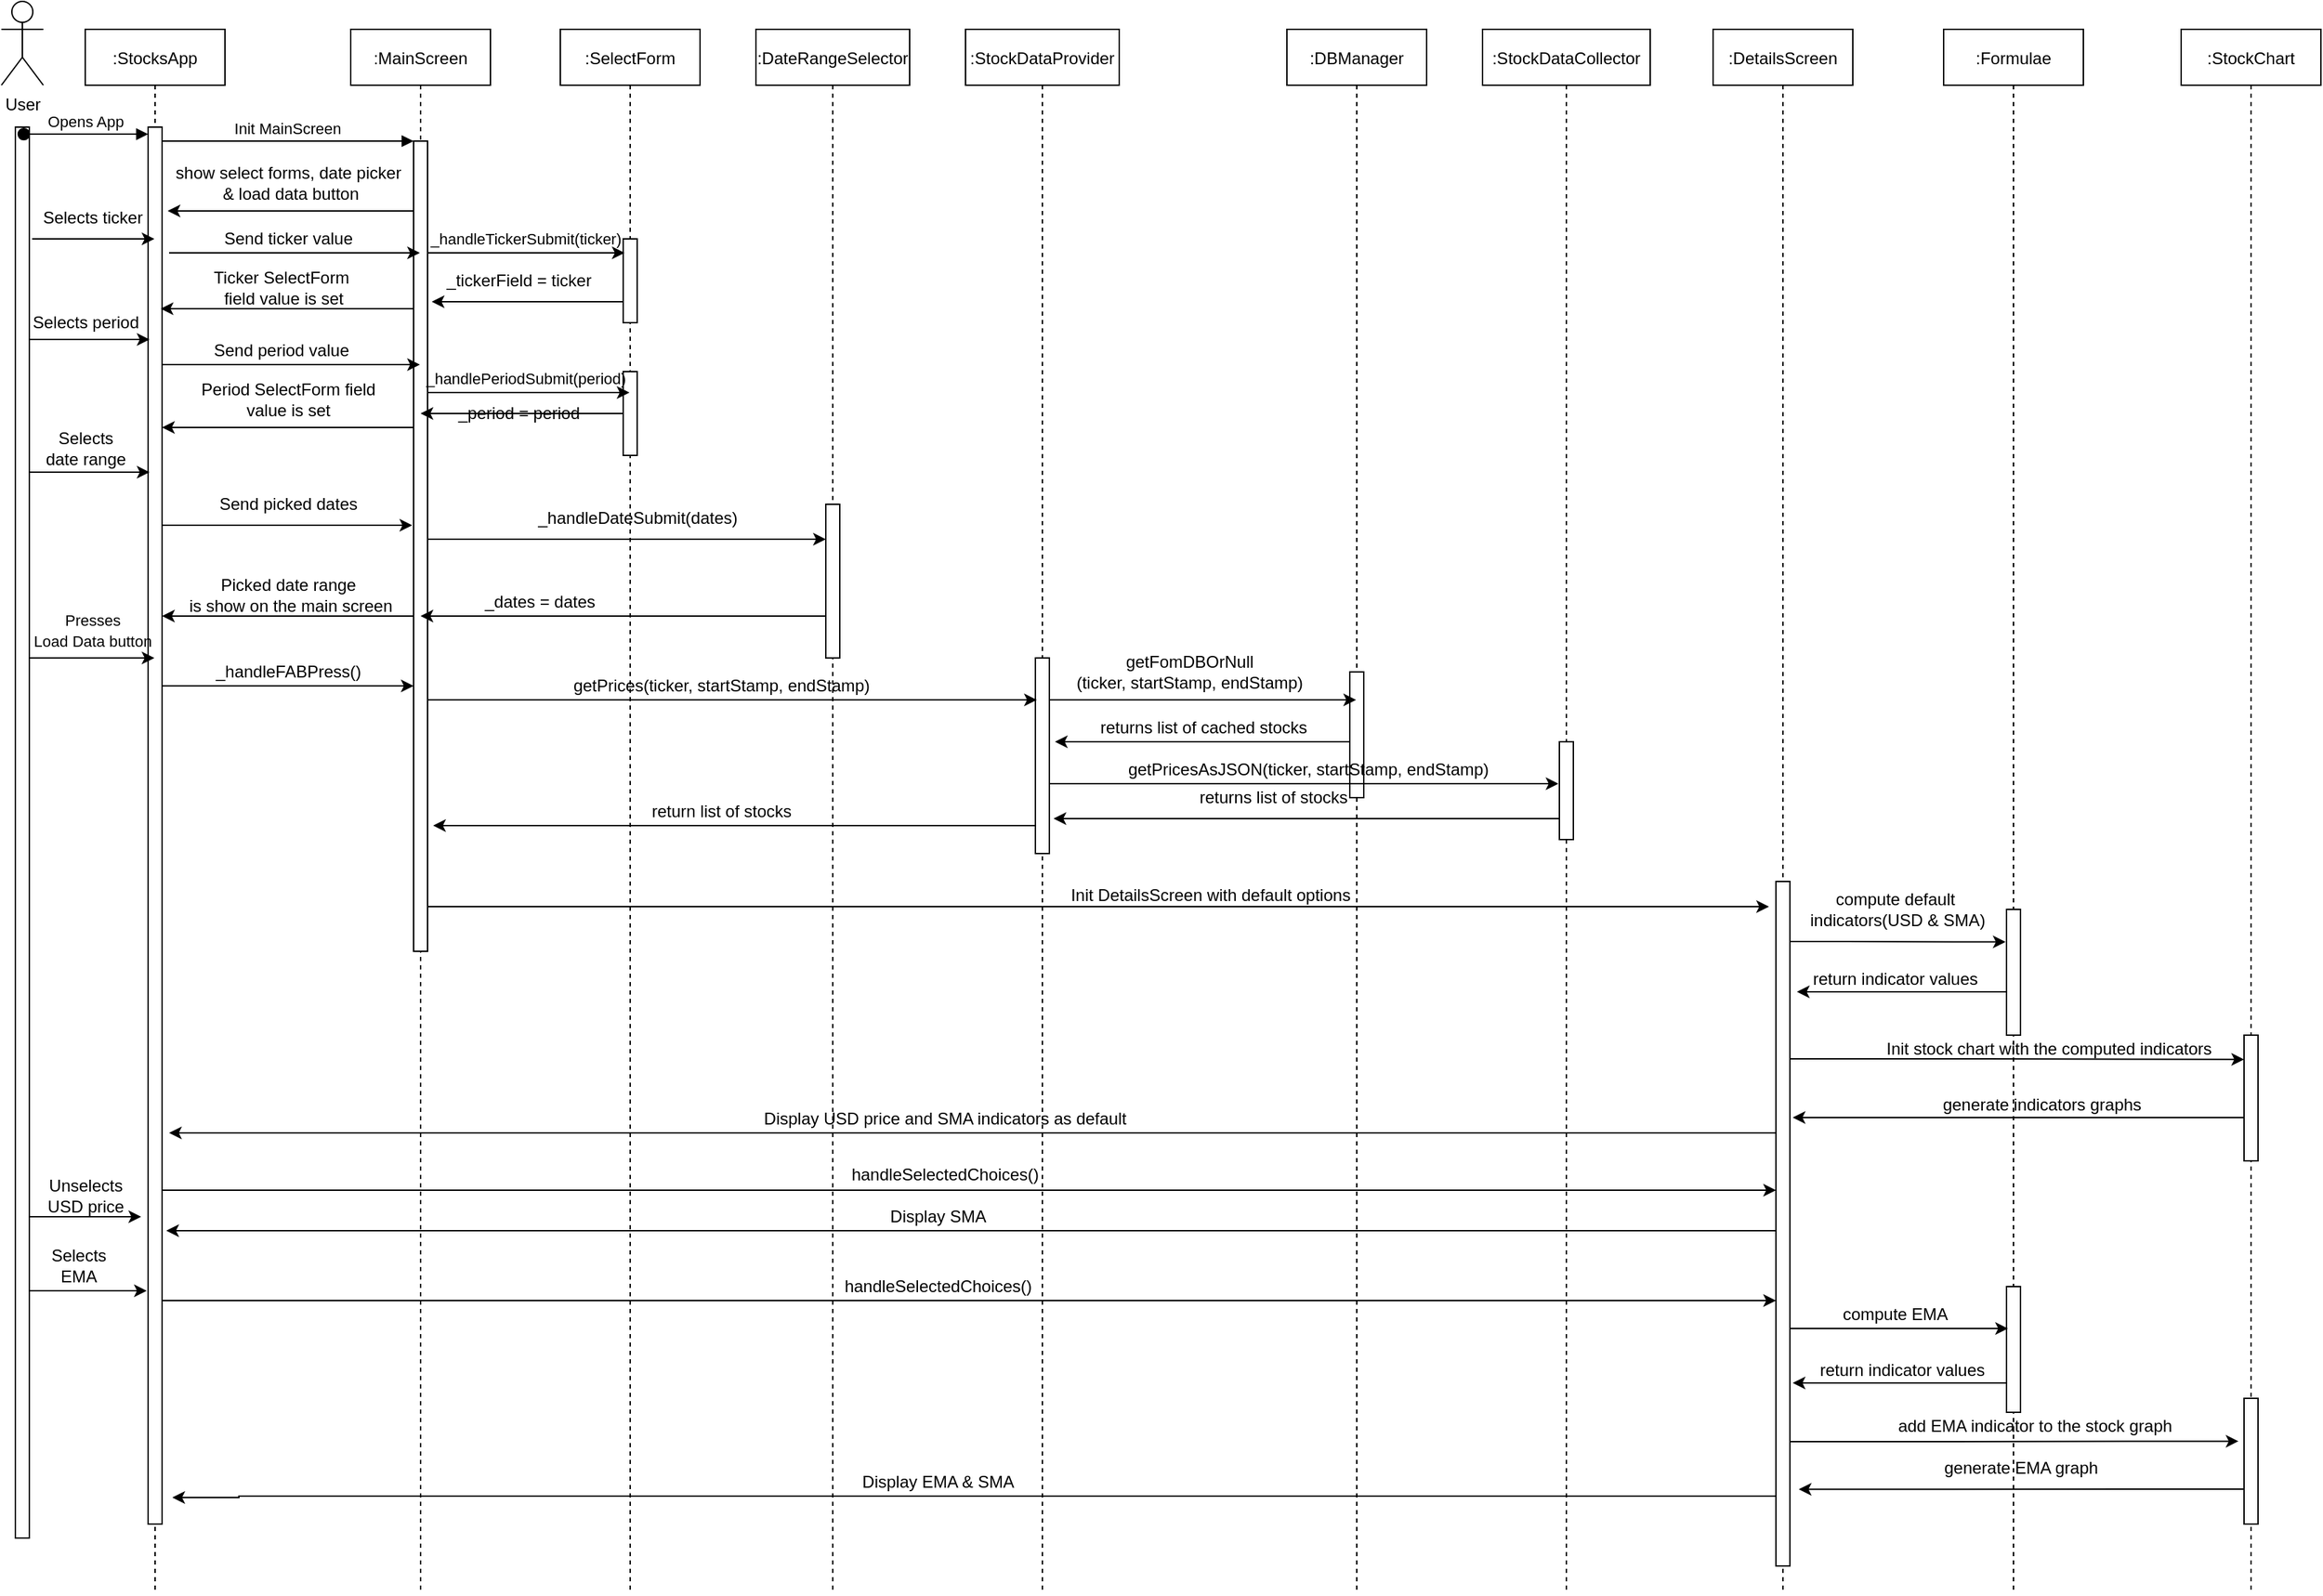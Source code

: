 <mxfile version="14.4.9" type="github">
  <diagram id="kgpKYQtTHZ0yAKxKKP6v" name="Page-1">
    <mxGraphModel dx="1581" dy="1060" grid="1" gridSize="10" guides="1" tooltips="1" connect="1" arrows="1" fold="1" page="1" pageScale="1" pageWidth="850" pageHeight="1100" math="0" shadow="0">
      <root>
        <mxCell id="0" />
        <mxCell id="1" parent="0" />
        <mxCell id="3nuBFxr9cyL0pnOWT2aG-1" value=":StocksApp" style="shape=umlLifeline;perimeter=lifelinePerimeter;container=1;collapsible=0;recursiveResize=0;rounded=0;shadow=0;strokeWidth=1;" parent="1" vertex="1">
          <mxGeometry x="110" y="80" width="100" height="1120" as="geometry" />
        </mxCell>
        <mxCell id="3nuBFxr9cyL0pnOWT2aG-2" value="" style="points=[];perimeter=orthogonalPerimeter;rounded=0;shadow=0;strokeWidth=1;" parent="3nuBFxr9cyL0pnOWT2aG-1" vertex="1">
          <mxGeometry x="45" y="70" width="10" height="1000" as="geometry" />
        </mxCell>
        <mxCell id="3nuBFxr9cyL0pnOWT2aG-5" value=":MainScreen" style="shape=umlLifeline;perimeter=lifelinePerimeter;container=1;collapsible=0;recursiveResize=0;rounded=0;shadow=0;strokeWidth=1;" parent="1" vertex="1">
          <mxGeometry x="300" y="80" width="100" height="1120" as="geometry" />
        </mxCell>
        <mxCell id="3nuBFxr9cyL0pnOWT2aG-6" value="" style="points=[];perimeter=orthogonalPerimeter;rounded=0;shadow=0;strokeWidth=1;" parent="3nuBFxr9cyL0pnOWT2aG-5" vertex="1">
          <mxGeometry x="45" y="80" width="10" height="580" as="geometry" />
        </mxCell>
        <mxCell id="3nuBFxr9cyL0pnOWT2aG-8" value="Init MainScreen" style="verticalAlign=bottom;endArrow=block;entryX=0;entryY=0;shadow=0;strokeWidth=1;" parent="1" source="3nuBFxr9cyL0pnOWT2aG-2" target="3nuBFxr9cyL0pnOWT2aG-6" edge="1">
          <mxGeometry relative="1" as="geometry">
            <mxPoint x="275" y="160" as="sourcePoint" />
          </mxGeometry>
        </mxCell>
        <mxCell id="zRIpVrKAjMLuEBCQQrDN-12" style="edgeStyle=orthogonalEdgeStyle;rounded=0;orthogonalLoop=1;jettySize=auto;html=1;" parent="1" target="3nuBFxr9cyL0pnOWT2aG-1" edge="1">
          <mxGeometry relative="1" as="geometry">
            <mxPoint x="72" y="230" as="sourcePoint" />
            <Array as="points">
              <mxPoint x="130" y="230" />
              <mxPoint x="130" y="230" />
            </Array>
          </mxGeometry>
        </mxCell>
        <mxCell id="zRIpVrKAjMLuEBCQQrDN-9" value="User" style="shape=umlActor;html=1;verticalLabelPosition=bottom;verticalAlign=top;align=center;" parent="1" vertex="1">
          <mxGeometry x="50" y="60" width="30" height="60" as="geometry" />
        </mxCell>
        <mxCell id="zRIpVrKAjMLuEBCQQrDN-13" style="edgeStyle=orthogonalEdgeStyle;rounded=0;orthogonalLoop=1;jettySize=auto;html=1;" parent="1" target="3nuBFxr9cyL0pnOWT2aG-5" edge="1">
          <mxGeometry relative="1" as="geometry">
            <mxPoint x="170" y="240" as="sourcePoint" />
            <Array as="points">
              <mxPoint x="290" y="240" />
              <mxPoint x="290" y="240" />
            </Array>
          </mxGeometry>
        </mxCell>
        <mxCell id="zRIpVrKAjMLuEBCQQrDN-14" value="Selects ticker" style="text;html=1;align=center;verticalAlign=middle;resizable=0;points=[];autosize=1;" parent="1" vertex="1">
          <mxGeometry x="70" y="205" width="90" height="20" as="geometry" />
        </mxCell>
        <mxCell id="zRIpVrKAjMLuEBCQQrDN-15" value="Send ticker value" style="text;html=1;align=center;verticalAlign=middle;resizable=0;points=[];autosize=1;" parent="1" vertex="1">
          <mxGeometry x="200" y="220" width="110" height="20" as="geometry" />
        </mxCell>
        <mxCell id="zRIpVrKAjMLuEBCQQrDN-16" style="edgeStyle=orthogonalEdgeStyle;rounded=0;orthogonalLoop=1;jettySize=auto;html=1;" parent="1" source="3nuBFxr9cyL0pnOWT2aG-6" edge="1">
          <mxGeometry relative="1" as="geometry">
            <mxPoint x="164" y="280" as="targetPoint" />
            <Array as="points">
              <mxPoint x="164" y="280" />
            </Array>
          </mxGeometry>
        </mxCell>
        <mxCell id="zRIpVrKAjMLuEBCQQrDN-19" value=":SelectForm" style="shape=umlLifeline;perimeter=lifelinePerimeter;container=1;collapsible=0;recursiveResize=0;rounded=0;shadow=0;strokeWidth=1;" parent="1" vertex="1">
          <mxGeometry x="450" y="80" width="100" height="1120" as="geometry" />
        </mxCell>
        <mxCell id="zRIpVrKAjMLuEBCQQrDN-20" value="" style="points=[];perimeter=orthogonalPerimeter;rounded=0;shadow=0;strokeWidth=1;" parent="zRIpVrKAjMLuEBCQQrDN-19" vertex="1">
          <mxGeometry x="45" y="150" width="10" height="60" as="geometry" />
        </mxCell>
        <mxCell id="zRIpVrKAjMLuEBCQQrDN-53" value="" style="points=[];perimeter=orthogonalPerimeter;rounded=0;shadow=0;strokeWidth=1;" parent="zRIpVrKAjMLuEBCQQrDN-19" vertex="1">
          <mxGeometry x="45" y="245" width="10" height="60" as="geometry" />
        </mxCell>
        <mxCell id="zRIpVrKAjMLuEBCQQrDN-21" style="edgeStyle=orthogonalEdgeStyle;rounded=0;orthogonalLoop=1;jettySize=auto;html=1;" parent="1" source="3nuBFxr9cyL0pnOWT2aG-6" edge="1">
          <mxGeometry relative="1" as="geometry">
            <mxPoint x="496" y="240" as="targetPoint" />
            <Array as="points">
              <mxPoint x="496" y="240" />
            </Array>
          </mxGeometry>
        </mxCell>
        <mxCell id="zRIpVrKAjMLuEBCQQrDN-22" value="&lt;font style=&quot;font-size: 11px&quot;&gt;_handleTickerSubmit(ticker)&lt;/font&gt;" style="text;html=1;align=center;verticalAlign=middle;resizable=0;points=[];autosize=1;" parent="1" vertex="1">
          <mxGeometry x="350" y="220" width="150" height="20" as="geometry" />
        </mxCell>
        <mxCell id="zRIpVrKAjMLuEBCQQrDN-27" value="_tickerField = ticker" style="text;html=1;align=center;verticalAlign=middle;resizable=0;points=[];autosize=1;" parent="1" vertex="1">
          <mxGeometry x="360" y="250" width="120" height="20" as="geometry" />
        </mxCell>
        <mxCell id="zRIpVrKAjMLuEBCQQrDN-28" style="edgeStyle=orthogonalEdgeStyle;rounded=0;orthogonalLoop=1;jettySize=auto;html=1;" parent="1" source="zRIpVrKAjMLuEBCQQrDN-20" edge="1">
          <mxGeometry relative="1" as="geometry">
            <mxPoint x="358" y="275" as="targetPoint" />
            <Array as="points">
              <mxPoint x="358" y="275" />
            </Array>
          </mxGeometry>
        </mxCell>
        <mxCell id="zRIpVrKAjMLuEBCQQrDN-29" value="Ticker SelectForm&lt;br&gt;&amp;nbsp;field value is set" style="text;html=1;align=center;verticalAlign=middle;resizable=0;points=[];autosize=1;" parent="1" vertex="1">
          <mxGeometry x="195" y="250" width="110" height="30" as="geometry" />
        </mxCell>
        <mxCell id="zRIpVrKAjMLuEBCQQrDN-32" style="edgeStyle=orthogonalEdgeStyle;rounded=0;orthogonalLoop=1;jettySize=auto;html=1;" parent="1" source="zRIpVrKAjMLuEBCQQrDN-30" edge="1">
          <mxGeometry relative="1" as="geometry">
            <mxPoint x="156" y="302" as="targetPoint" />
            <Array as="points">
              <mxPoint x="90" y="302" />
              <mxPoint x="90" y="302" />
            </Array>
          </mxGeometry>
        </mxCell>
        <mxCell id="zRIpVrKAjMLuEBCQQrDN-44" style="edgeStyle=orthogonalEdgeStyle;rounded=0;orthogonalLoop=1;jettySize=auto;html=1;" parent="1" source="zRIpVrKAjMLuEBCQQrDN-30" edge="1">
          <mxGeometry relative="1" as="geometry">
            <mxPoint x="156" y="397" as="targetPoint" />
            <Array as="points">
              <mxPoint x="90" y="397" />
              <mxPoint x="90" y="397" />
            </Array>
          </mxGeometry>
        </mxCell>
        <mxCell id="zRIpVrKAjMLuEBCQQrDN-61" style="edgeStyle=orthogonalEdgeStyle;rounded=0;orthogonalLoop=1;jettySize=auto;html=1;" parent="1" source="zRIpVrKAjMLuEBCQQrDN-30" target="3nuBFxr9cyL0pnOWT2aG-1" edge="1">
          <mxGeometry relative="1" as="geometry">
            <Array as="points">
              <mxPoint x="90" y="530" />
              <mxPoint x="90" y="530" />
            </Array>
          </mxGeometry>
        </mxCell>
        <mxCell id="zRIpVrKAjMLuEBCQQrDN-73" style="edgeStyle=orthogonalEdgeStyle;rounded=0;orthogonalLoop=1;jettySize=auto;html=1;" parent="1" source="zRIpVrKAjMLuEBCQQrDN-30" edge="1">
          <mxGeometry relative="1" as="geometry">
            <mxPoint x="150" y="930" as="targetPoint" />
            <Array as="points">
              <mxPoint x="150" y="930" />
            </Array>
          </mxGeometry>
        </mxCell>
        <mxCell id="zRIpVrKAjMLuEBCQQrDN-133" style="edgeStyle=orthogonalEdgeStyle;rounded=0;orthogonalLoop=1;jettySize=auto;html=1;" parent="1" source="zRIpVrKAjMLuEBCQQrDN-30" edge="1">
          <mxGeometry relative="1" as="geometry">
            <mxPoint x="154" y="983" as="targetPoint" />
            <Array as="points">
              <mxPoint x="112" y="983" />
              <mxPoint x="112" y="983" />
            </Array>
          </mxGeometry>
        </mxCell>
        <mxCell id="zRIpVrKAjMLuEBCQQrDN-30" value="" style="points=[];perimeter=orthogonalPerimeter;rounded=0;shadow=0;strokeWidth=1;" parent="1" vertex="1">
          <mxGeometry x="60" y="150" width="10" height="1010" as="geometry" />
        </mxCell>
        <mxCell id="3nuBFxr9cyL0pnOWT2aG-3" value="Opens App" style="verticalAlign=bottom;startArrow=oval;endArrow=block;startSize=8;shadow=0;strokeWidth=1;exitX=0.6;exitY=0.005;exitDx=0;exitDy=0;exitPerimeter=0;" parent="1" source="zRIpVrKAjMLuEBCQQrDN-30" target="3nuBFxr9cyL0pnOWT2aG-2" edge="1">
          <mxGeometry relative="1" as="geometry">
            <mxPoint x="70" y="152" as="sourcePoint" />
          </mxGeometry>
        </mxCell>
        <mxCell id="zRIpVrKAjMLuEBCQQrDN-33" value="Selects period" style="text;html=1;align=center;verticalAlign=middle;resizable=0;points=[];autosize=1;" parent="1" vertex="1">
          <mxGeometry x="65" y="280" width="90" height="20" as="geometry" />
        </mxCell>
        <mxCell id="zRIpVrKAjMLuEBCQQrDN-34" style="edgeStyle=orthogonalEdgeStyle;rounded=0;orthogonalLoop=1;jettySize=auto;html=1;" parent="1" source="3nuBFxr9cyL0pnOWT2aG-2" target="3nuBFxr9cyL0pnOWT2aG-5" edge="1">
          <mxGeometry relative="1" as="geometry">
            <Array as="points">
              <mxPoint x="290" y="320" />
              <mxPoint x="290" y="320" />
            </Array>
          </mxGeometry>
        </mxCell>
        <mxCell id="zRIpVrKAjMLuEBCQQrDN-35" value="Send period value" style="text;html=1;align=center;verticalAlign=middle;resizable=0;points=[];autosize=1;" parent="1" vertex="1">
          <mxGeometry x="195" y="300" width="110" height="20" as="geometry" />
        </mxCell>
        <mxCell id="zRIpVrKAjMLuEBCQQrDN-36" style="edgeStyle=orthogonalEdgeStyle;rounded=0;orthogonalLoop=1;jettySize=auto;html=1;" parent="1" source="3nuBFxr9cyL0pnOWT2aG-6" target="zRIpVrKAjMLuEBCQQrDN-19" edge="1">
          <mxGeometry relative="1" as="geometry">
            <Array as="points">
              <mxPoint x="380" y="340" />
              <mxPoint x="380" y="340" />
            </Array>
          </mxGeometry>
        </mxCell>
        <mxCell id="zRIpVrKAjMLuEBCQQrDN-37" value="&lt;font style=&quot;font-size: 11px&quot;&gt;_handlePeriodSubmit(period)&lt;/font&gt;" style="text;html=1;align=center;verticalAlign=middle;resizable=0;points=[];autosize=1;" parent="1" vertex="1">
          <mxGeometry x="345" y="320" width="160" height="20" as="geometry" />
        </mxCell>
        <mxCell id="zRIpVrKAjMLuEBCQQrDN-39" value="_period = period" style="text;html=1;align=center;verticalAlign=middle;resizable=0;points=[];autosize=1;" parent="1" vertex="1">
          <mxGeometry x="370" y="345" width="100" height="20" as="geometry" />
        </mxCell>
        <mxCell id="zRIpVrKAjMLuEBCQQrDN-40" style="edgeStyle=orthogonalEdgeStyle;rounded=0;orthogonalLoop=1;jettySize=auto;html=1;" parent="1" source="3nuBFxr9cyL0pnOWT2aG-6" edge="1">
          <mxGeometry relative="1" as="geometry">
            <mxPoint x="169" y="210" as="targetPoint" />
            <Array as="points">
              <mxPoint x="169" y="210" />
            </Array>
          </mxGeometry>
        </mxCell>
        <mxCell id="zRIpVrKAjMLuEBCQQrDN-41" value="show select forms, date picker&lt;br&gt;&amp;nbsp;&amp;amp; load data button" style="text;html=1;align=center;verticalAlign=middle;resizable=0;points=[];autosize=1;" parent="1" vertex="1">
          <mxGeometry x="165" y="175" width="180" height="30" as="geometry" />
        </mxCell>
        <mxCell id="zRIpVrKAjMLuEBCQQrDN-42" style="edgeStyle=orthogonalEdgeStyle;rounded=0;orthogonalLoop=1;jettySize=auto;html=1;" parent="1" source="3nuBFxr9cyL0pnOWT2aG-6" target="3nuBFxr9cyL0pnOWT2aG-2" edge="1">
          <mxGeometry relative="1" as="geometry">
            <Array as="points">
              <mxPoint x="300" y="365" />
              <mxPoint x="300" y="365" />
            </Array>
          </mxGeometry>
        </mxCell>
        <mxCell id="zRIpVrKAjMLuEBCQQrDN-43" value="Period SelectForm field&lt;br&gt;value is set" style="text;html=1;align=center;verticalAlign=middle;resizable=0;points=[];autosize=1;" parent="1" vertex="1">
          <mxGeometry x="185" y="330" width="140" height="30" as="geometry" />
        </mxCell>
        <mxCell id="zRIpVrKAjMLuEBCQQrDN-45" value="Selects&lt;br&gt;date range" style="text;html=1;align=center;verticalAlign=middle;resizable=0;points=[];autosize=1;" parent="1" vertex="1">
          <mxGeometry x="75" y="365" width="70" height="30" as="geometry" />
        </mxCell>
        <mxCell id="zRIpVrKAjMLuEBCQQrDN-47" value=":DateRangeSelector" style="shape=umlLifeline;perimeter=lifelinePerimeter;container=1;collapsible=0;recursiveResize=0;rounded=0;shadow=0;strokeWidth=1;" parent="1" vertex="1">
          <mxGeometry x="590" y="80" width="110" height="1120" as="geometry" />
        </mxCell>
        <mxCell id="zRIpVrKAjMLuEBCQQrDN-48" value="" style="points=[];perimeter=orthogonalPerimeter;rounded=0;shadow=0;strokeWidth=1;" parent="zRIpVrKAjMLuEBCQQrDN-47" vertex="1">
          <mxGeometry x="50" y="340" width="10" height="110" as="geometry" />
        </mxCell>
        <mxCell id="zRIpVrKAjMLuEBCQQrDN-50" value="Send picked dates" style="text;html=1;align=center;verticalAlign=middle;resizable=0;points=[];autosize=1;" parent="1" vertex="1">
          <mxGeometry x="200" y="410" width="110" height="20" as="geometry" />
        </mxCell>
        <mxCell id="zRIpVrKAjMLuEBCQQrDN-51" style="edgeStyle=orthogonalEdgeStyle;rounded=0;orthogonalLoop=1;jettySize=auto;html=1;" parent="1" source="3nuBFxr9cyL0pnOWT2aG-6" target="zRIpVrKAjMLuEBCQQrDN-48" edge="1">
          <mxGeometry relative="1" as="geometry">
            <Array as="points">
              <mxPoint x="430" y="445" />
              <mxPoint x="430" y="445" />
            </Array>
          </mxGeometry>
        </mxCell>
        <mxCell id="zRIpVrKAjMLuEBCQQrDN-52" value="_handleDateSubmit(dates)" style="text;html=1;align=center;verticalAlign=middle;resizable=0;points=[];autosize=1;" parent="1" vertex="1">
          <mxGeometry x="425" y="420" width="160" height="20" as="geometry" />
        </mxCell>
        <mxCell id="zRIpVrKAjMLuEBCQQrDN-55" style="edgeStyle=orthogonalEdgeStyle;rounded=0;orthogonalLoop=1;jettySize=auto;html=1;" parent="1" source="zRIpVrKAjMLuEBCQQrDN-53" target="3nuBFxr9cyL0pnOWT2aG-5" edge="1">
          <mxGeometry relative="1" as="geometry">
            <Array as="points">
              <mxPoint x="400" y="365" />
              <mxPoint x="400" y="365" />
            </Array>
          </mxGeometry>
        </mxCell>
        <mxCell id="zRIpVrKAjMLuEBCQQrDN-56" style="edgeStyle=orthogonalEdgeStyle;rounded=0;orthogonalLoop=1;jettySize=auto;html=1;" parent="1" source="zRIpVrKAjMLuEBCQQrDN-48" target="3nuBFxr9cyL0pnOWT2aG-5" edge="1">
          <mxGeometry relative="1" as="geometry">
            <Array as="points">
              <mxPoint x="590" y="500" />
              <mxPoint x="590" y="500" />
            </Array>
          </mxGeometry>
        </mxCell>
        <mxCell id="zRIpVrKAjMLuEBCQQrDN-57" value="_dates = dates" style="text;html=1;align=center;verticalAlign=middle;resizable=0;points=[];autosize=1;" parent="1" vertex="1">
          <mxGeometry x="390" y="480" width="90" height="20" as="geometry" />
        </mxCell>
        <mxCell id="zRIpVrKAjMLuEBCQQrDN-58" style="edgeStyle=orthogonalEdgeStyle;rounded=0;orthogonalLoop=1;jettySize=auto;html=1;" parent="1" source="3nuBFxr9cyL0pnOWT2aG-6" target="3nuBFxr9cyL0pnOWT2aG-2" edge="1">
          <mxGeometry relative="1" as="geometry">
            <Array as="points">
              <mxPoint x="210" y="500" />
              <mxPoint x="210" y="500" />
            </Array>
          </mxGeometry>
        </mxCell>
        <mxCell id="zRIpVrKAjMLuEBCQQrDN-59" value="Picked date range&lt;br&gt;&amp;nbsp;is show on the main screen" style="text;html=1;align=center;verticalAlign=middle;resizable=0;points=[];autosize=1;" parent="1" vertex="1">
          <mxGeometry x="175" y="470" width="160" height="30" as="geometry" />
        </mxCell>
        <mxCell id="zRIpVrKAjMLuEBCQQrDN-62" value="&lt;font style=&quot;font-size: 11px&quot;&gt;Presses &lt;br&gt;Load Data button&lt;/font&gt;" style="text;html=1;align=center;verticalAlign=middle;resizable=0;points=[];autosize=1;" parent="1" vertex="1">
          <mxGeometry x="65" y="490" width="100" height="40" as="geometry" />
        </mxCell>
        <mxCell id="zRIpVrKAjMLuEBCQQrDN-63" style="edgeStyle=orthogonalEdgeStyle;rounded=0;orthogonalLoop=1;jettySize=auto;html=1;" parent="1" source="3nuBFxr9cyL0pnOWT2aG-2" target="3nuBFxr9cyL0pnOWT2aG-6" edge="1">
          <mxGeometry relative="1" as="geometry">
            <Array as="points">
              <mxPoint x="300" y="550" />
              <mxPoint x="300" y="550" />
            </Array>
          </mxGeometry>
        </mxCell>
        <mxCell id="zRIpVrKAjMLuEBCQQrDN-65" style="edgeStyle=orthogonalEdgeStyle;rounded=0;orthogonalLoop=1;jettySize=auto;html=1;" parent="1" source="3nuBFxr9cyL0pnOWT2aG-2" edge="1">
          <mxGeometry relative="1" as="geometry">
            <mxPoint x="344" y="435" as="targetPoint" />
            <Array as="points">
              <mxPoint x="220" y="435" />
              <mxPoint x="220" y="435" />
            </Array>
          </mxGeometry>
        </mxCell>
        <mxCell id="zRIpVrKAjMLuEBCQQrDN-66" value=":StockDataCollector" style="shape=umlLifeline;perimeter=lifelinePerimeter;container=1;collapsible=0;recursiveResize=0;rounded=0;shadow=0;strokeWidth=1;" parent="1" vertex="1">
          <mxGeometry x="1110" y="80" width="120" height="1120" as="geometry" />
        </mxCell>
        <mxCell id="zRIpVrKAjMLuEBCQQrDN-67" value="" style="points=[];perimeter=orthogonalPerimeter;rounded=0;shadow=0;strokeWidth=1;" parent="zRIpVrKAjMLuEBCQQrDN-66" vertex="1">
          <mxGeometry x="55" y="510" width="10" height="70" as="geometry" />
        </mxCell>
        <mxCell id="zRIpVrKAjMLuEBCQQrDN-68" value="_handleFABPress()" style="text;html=1;align=center;verticalAlign=middle;resizable=0;points=[];autosize=1;" parent="1" vertex="1">
          <mxGeometry x="195" y="530" width="120" height="20" as="geometry" />
        </mxCell>
        <mxCell id="zRIpVrKAjMLuEBCQQrDN-70" value="Init DetailsScreen with default options" style="text;html=1;align=center;verticalAlign=middle;resizable=0;points=[];autosize=1;" parent="1" vertex="1">
          <mxGeometry x="805" y="690" width="220" height="20" as="geometry" />
        </mxCell>
        <mxCell id="zRIpVrKAjMLuEBCQQrDN-72" value="Display USD price and SMA indicators as default" style="text;html=1;align=center;verticalAlign=middle;resizable=0;points=[];autosize=1;" parent="1" vertex="1">
          <mxGeometry x="590" y="850" width="270" height="20" as="geometry" />
        </mxCell>
        <mxCell id="zRIpVrKAjMLuEBCQQrDN-74" value="Unselects &lt;br&gt;USD price" style="text;html=1;align=center;verticalAlign=middle;resizable=0;points=[];autosize=1;" parent="1" vertex="1">
          <mxGeometry x="75" y="900" width="70" height="30" as="geometry" />
        </mxCell>
        <mxCell id="zRIpVrKAjMLuEBCQQrDN-76" value="handleSelectedChoices()" style="text;html=1;align=center;verticalAlign=middle;resizable=0;points=[];autosize=1;" parent="1" vertex="1">
          <mxGeometry x="650" y="890" width="150" height="20" as="geometry" />
        </mxCell>
        <mxCell id="zRIpVrKAjMLuEBCQQrDN-77" value=":Formulae" style="shape=umlLifeline;perimeter=lifelinePerimeter;container=1;collapsible=0;recursiveResize=0;rounded=0;shadow=0;strokeWidth=1;" parent="1" vertex="1">
          <mxGeometry x="1440" y="80" width="100" height="1120" as="geometry" />
        </mxCell>
        <mxCell id="zRIpVrKAjMLuEBCQQrDN-78" value="" style="points=[];perimeter=orthogonalPerimeter;rounded=0;shadow=0;strokeWidth=1;" parent="zRIpVrKAjMLuEBCQQrDN-77" vertex="1">
          <mxGeometry x="45" y="630" width="10" height="90" as="geometry" />
        </mxCell>
        <mxCell id="zRIpVrKAjMLuEBCQQrDN-139" value="" style="points=[];perimeter=orthogonalPerimeter;rounded=0;shadow=0;strokeWidth=1;" parent="zRIpVrKAjMLuEBCQQrDN-77" vertex="1">
          <mxGeometry x="45" y="900" width="10" height="90" as="geometry" />
        </mxCell>
        <mxCell id="zRIpVrKAjMLuEBCQQrDN-80" value="compute default&lt;br&gt;&amp;nbsp;indicators(USD &amp;amp; SMA)" style="text;html=1;align=center;verticalAlign=middle;resizable=0;points=[];autosize=1;" parent="1" vertex="1">
          <mxGeometry x="1335" y="695" width="140" height="30" as="geometry" />
        </mxCell>
        <mxCell id="zRIpVrKAjMLuEBCQQrDN-82" value=":StockDataProvider" style="shape=umlLifeline;perimeter=lifelinePerimeter;container=1;collapsible=0;recursiveResize=0;rounded=0;shadow=0;strokeWidth=1;" parent="1" vertex="1">
          <mxGeometry x="740" y="80" width="110" height="1120" as="geometry" />
        </mxCell>
        <mxCell id="zRIpVrKAjMLuEBCQQrDN-83" value="" style="points=[];perimeter=orthogonalPerimeter;rounded=0;shadow=0;strokeWidth=1;" parent="zRIpVrKAjMLuEBCQQrDN-82" vertex="1">
          <mxGeometry x="50" y="450" width="10" height="140" as="geometry" />
        </mxCell>
        <mxCell id="zRIpVrKAjMLuEBCQQrDN-84" style="edgeStyle=orthogonalEdgeStyle;rounded=0;orthogonalLoop=1;jettySize=auto;html=1;" parent="1" source="3nuBFxr9cyL0pnOWT2aG-6" edge="1">
          <mxGeometry relative="1" as="geometry">
            <mxPoint x="791" y="560" as="targetPoint" />
            <Array as="points">
              <mxPoint x="791" y="560" />
            </Array>
          </mxGeometry>
        </mxCell>
        <mxCell id="zRIpVrKAjMLuEBCQQrDN-85" value="getPrices(ticker, startStamp, endStamp)" style="text;html=1;align=center;verticalAlign=middle;resizable=0;points=[];autosize=1;" parent="1" vertex="1">
          <mxGeometry x="450" y="540" width="230" height="20" as="geometry" />
        </mxCell>
        <mxCell id="zRIpVrKAjMLuEBCQQrDN-86" style="edgeStyle=orthogonalEdgeStyle;rounded=0;orthogonalLoop=1;jettySize=auto;html=1;" parent="1" source="zRIpVrKAjMLuEBCQQrDN-83" edge="1">
          <mxGeometry relative="1" as="geometry">
            <mxPoint x="359" y="650" as="targetPoint" />
            <Array as="points">
              <mxPoint x="359" y="650" />
            </Array>
          </mxGeometry>
        </mxCell>
        <mxCell id="zRIpVrKAjMLuEBCQQrDN-89" value="return list of stocks" style="text;html=1;align=center;verticalAlign=middle;resizable=0;points=[];autosize=1;" parent="1" vertex="1">
          <mxGeometry x="505" y="630" width="120" height="20" as="geometry" />
        </mxCell>
        <mxCell id="zRIpVrKAjMLuEBCQQrDN-90" value=":DBManager" style="shape=umlLifeline;perimeter=lifelinePerimeter;container=1;collapsible=0;recursiveResize=0;rounded=0;shadow=0;strokeWidth=1;" parent="1" vertex="1">
          <mxGeometry x="970" y="80" width="100" height="1120" as="geometry" />
        </mxCell>
        <mxCell id="zRIpVrKAjMLuEBCQQrDN-91" value="" style="points=[];perimeter=orthogonalPerimeter;rounded=0;shadow=0;strokeWidth=1;" parent="zRIpVrKAjMLuEBCQQrDN-90" vertex="1">
          <mxGeometry x="45" y="460" width="10" height="90" as="geometry" />
        </mxCell>
        <mxCell id="zRIpVrKAjMLuEBCQQrDN-92" style="edgeStyle=orthogonalEdgeStyle;rounded=0;orthogonalLoop=1;jettySize=auto;html=1;" parent="1" source="zRIpVrKAjMLuEBCQQrDN-83" target="zRIpVrKAjMLuEBCQQrDN-90" edge="1">
          <mxGeometry relative="1" as="geometry">
            <Array as="points">
              <mxPoint x="820" y="560" />
              <mxPoint x="820" y="560" />
            </Array>
          </mxGeometry>
        </mxCell>
        <mxCell id="zRIpVrKAjMLuEBCQQrDN-93" value="getFomDBOrNull&lt;br&gt;(ticker, startStamp, endStamp)" style="text;html=1;align=center;verticalAlign=middle;resizable=0;points=[];autosize=1;" parent="1" vertex="1">
          <mxGeometry x="810" y="525" width="180" height="30" as="geometry" />
        </mxCell>
        <mxCell id="zRIpVrKAjMLuEBCQQrDN-94" style="edgeStyle=orthogonalEdgeStyle;rounded=0;orthogonalLoop=1;jettySize=auto;html=1;" parent="1" source="zRIpVrKAjMLuEBCQQrDN-91" edge="1">
          <mxGeometry relative="1" as="geometry">
            <mxPoint x="804" y="590" as="targetPoint" />
            <Array as="points">
              <mxPoint x="804" y="590" />
            </Array>
          </mxGeometry>
        </mxCell>
        <mxCell id="zRIpVrKAjMLuEBCQQrDN-95" value="returns list of cached stocks" style="text;html=1;align=center;verticalAlign=middle;resizable=0;points=[];autosize=1;" parent="1" vertex="1">
          <mxGeometry x="830" y="570" width="160" height="20" as="geometry" />
        </mxCell>
        <mxCell id="zRIpVrKAjMLuEBCQQrDN-98" value="getPricesAsJSON(ticker, startStamp, endStamp)" style="text;html=1;align=center;verticalAlign=middle;resizable=0;points=[];autosize=1;" parent="1" vertex="1">
          <mxGeometry x="850" y="600" width="270" height="20" as="geometry" />
        </mxCell>
        <mxCell id="zRIpVrKAjMLuEBCQQrDN-99" style="edgeStyle=orthogonalEdgeStyle;rounded=0;orthogonalLoop=1;jettySize=auto;html=1;" parent="1" source="zRIpVrKAjMLuEBCQQrDN-67" edge="1">
          <mxGeometry relative="1" as="geometry">
            <Array as="points">
              <mxPoint x="1070" y="645" />
              <mxPoint x="1070" y="645" />
            </Array>
            <mxPoint x="803" y="645" as="targetPoint" />
          </mxGeometry>
        </mxCell>
        <mxCell id="zRIpVrKAjMLuEBCQQrDN-104" style="edgeStyle=orthogonalEdgeStyle;rounded=0;orthogonalLoop=1;jettySize=auto;html=1;entryX=-0.067;entryY=0.429;entryDx=0;entryDy=0;entryPerimeter=0;" parent="1" source="zRIpVrKAjMLuEBCQQrDN-83" target="zRIpVrKAjMLuEBCQQrDN-67" edge="1">
          <mxGeometry relative="1" as="geometry">
            <Array as="points">
              <mxPoint x="940" y="620" />
              <mxPoint x="940" y="620" />
            </Array>
          </mxGeometry>
        </mxCell>
        <mxCell id="zRIpVrKAjMLuEBCQQrDN-101" value="returns list of stocks" style="text;html=1;align=center;verticalAlign=middle;resizable=0;points=[];autosize=1;" parent="1" vertex="1">
          <mxGeometry x="900" y="620" width="120" height="20" as="geometry" />
        </mxCell>
        <mxCell id="zRIpVrKAjMLuEBCQQrDN-105" value=":DetailsScreen" style="shape=umlLifeline;perimeter=lifelinePerimeter;container=1;collapsible=0;recursiveResize=0;rounded=0;shadow=0;strokeWidth=1;" parent="1" vertex="1">
          <mxGeometry x="1275" y="80" width="100" height="1120" as="geometry" />
        </mxCell>
        <mxCell id="zRIpVrKAjMLuEBCQQrDN-106" value="" style="points=[];perimeter=orthogonalPerimeter;rounded=0;shadow=0;strokeWidth=1;" parent="zRIpVrKAjMLuEBCQQrDN-105" vertex="1">
          <mxGeometry x="45" y="610" width="10" height="490" as="geometry" />
        </mxCell>
        <mxCell id="zRIpVrKAjMLuEBCQQrDN-107" style="edgeStyle=orthogonalEdgeStyle;rounded=0;orthogonalLoop=1;jettySize=auto;html=1;" parent="1" source="3nuBFxr9cyL0pnOWT2aG-6" edge="1">
          <mxGeometry relative="1" as="geometry">
            <mxPoint x="1315" y="708" as="targetPoint" />
            <Array as="points">
              <mxPoint x="610" y="708" />
              <mxPoint x="610" y="708" />
            </Array>
          </mxGeometry>
        </mxCell>
        <mxCell id="zRIpVrKAjMLuEBCQQrDN-112" style="edgeStyle=orthogonalEdgeStyle;rounded=0;orthogonalLoop=1;jettySize=auto;html=1;entryX=-0.067;entryY=0.259;entryDx=0;entryDy=0;entryPerimeter=0;" parent="1" source="zRIpVrKAjMLuEBCQQrDN-106" target="zRIpVrKAjMLuEBCQQrDN-78" edge="1">
          <mxGeometry relative="1" as="geometry">
            <Array as="points">
              <mxPoint x="1370" y="733" />
              <mxPoint x="1370" y="733" />
            </Array>
          </mxGeometry>
        </mxCell>
        <mxCell id="zRIpVrKAjMLuEBCQQrDN-113" style="edgeStyle=orthogonalEdgeStyle;rounded=0;orthogonalLoop=1;jettySize=auto;html=1;" parent="1" source="zRIpVrKAjMLuEBCQQrDN-78" edge="1">
          <mxGeometry relative="1" as="geometry">
            <mxPoint x="1335" y="769" as="targetPoint" />
            <Array as="points">
              <mxPoint x="1450" y="769" />
              <mxPoint x="1450" y="769" />
            </Array>
          </mxGeometry>
        </mxCell>
        <mxCell id="zRIpVrKAjMLuEBCQQrDN-114" value="return indicator values" style="text;html=1;align=center;verticalAlign=middle;resizable=0;points=[];autosize=1;" parent="1" vertex="1">
          <mxGeometry x="1340" y="750" width="130" height="20" as="geometry" />
        </mxCell>
        <mxCell id="zRIpVrKAjMLuEBCQQrDN-121" value=":StockChart" style="shape=umlLifeline;perimeter=lifelinePerimeter;container=1;collapsible=0;recursiveResize=0;rounded=0;shadow=0;strokeWidth=1;" parent="1" vertex="1">
          <mxGeometry x="1610" y="80" width="100" height="1120" as="geometry" />
        </mxCell>
        <mxCell id="zRIpVrKAjMLuEBCQQrDN-122" value="" style="points=[];perimeter=orthogonalPerimeter;rounded=0;shadow=0;strokeWidth=1;" parent="zRIpVrKAjMLuEBCQQrDN-121" vertex="1">
          <mxGeometry x="45" y="720" width="10" height="90" as="geometry" />
        </mxCell>
        <mxCell id="zRIpVrKAjMLuEBCQQrDN-144" value="" style="points=[];perimeter=orthogonalPerimeter;rounded=0;shadow=0;strokeWidth=1;" parent="zRIpVrKAjMLuEBCQQrDN-121" vertex="1">
          <mxGeometry x="45" y="980" width="10" height="90" as="geometry" />
        </mxCell>
        <mxCell id="zRIpVrKAjMLuEBCQQrDN-123" style="edgeStyle=orthogonalEdgeStyle;rounded=0;orthogonalLoop=1;jettySize=auto;html=1;entryX=0;entryY=0.193;entryDx=0;entryDy=0;entryPerimeter=0;" parent="1" source="zRIpVrKAjMLuEBCQQrDN-106" target="zRIpVrKAjMLuEBCQQrDN-122" edge="1">
          <mxGeometry relative="1" as="geometry">
            <Array as="points">
              <mxPoint x="1470" y="817" />
              <mxPoint x="1470" y="817" />
            </Array>
          </mxGeometry>
        </mxCell>
        <mxCell id="zRIpVrKAjMLuEBCQQrDN-124" value="Init stock chart with the computed indicators" style="text;html=1;align=center;verticalAlign=middle;resizable=0;points=[];autosize=1;" parent="1" vertex="1">
          <mxGeometry x="1390" y="800" width="250" height="20" as="geometry" />
        </mxCell>
        <mxCell id="zRIpVrKAjMLuEBCQQrDN-127" style="edgeStyle=orthogonalEdgeStyle;rounded=0;orthogonalLoop=1;jettySize=auto;html=1;" parent="1" source="zRIpVrKAjMLuEBCQQrDN-106" edge="1">
          <mxGeometry relative="1" as="geometry">
            <mxPoint x="170" y="870" as="targetPoint" />
            <Array as="points">
              <mxPoint x="1170" y="870" />
              <mxPoint x="1170" y="870" />
            </Array>
          </mxGeometry>
        </mxCell>
        <mxCell id="zRIpVrKAjMLuEBCQQrDN-129" style="edgeStyle=orthogonalEdgeStyle;rounded=0;orthogonalLoop=1;jettySize=auto;html=1;" parent="1" source="3nuBFxr9cyL0pnOWT2aG-2" edge="1">
          <mxGeometry relative="1" as="geometry">
            <mxPoint x="1320" y="911" as="targetPoint" />
            <Array as="points">
              <mxPoint x="450" y="911" />
              <mxPoint x="450" y="911" />
            </Array>
          </mxGeometry>
        </mxCell>
        <mxCell id="zRIpVrKAjMLuEBCQQrDN-130" style="edgeStyle=orthogonalEdgeStyle;rounded=0;orthogonalLoop=1;jettySize=auto;html=1;" parent="1" source="zRIpVrKAjMLuEBCQQrDN-106" edge="1">
          <mxGeometry relative="1" as="geometry">
            <mxPoint x="168" y="940" as="targetPoint" />
            <Array as="points">
              <mxPoint x="1040" y="940" />
              <mxPoint x="1040" y="940" />
            </Array>
          </mxGeometry>
        </mxCell>
        <mxCell id="zRIpVrKAjMLuEBCQQrDN-131" value="Display SMA" style="text;html=1;align=center;verticalAlign=middle;resizable=0;points=[];autosize=1;" parent="1" vertex="1">
          <mxGeometry x="680" y="920" width="80" height="20" as="geometry" />
        </mxCell>
        <mxCell id="zRIpVrKAjMLuEBCQQrDN-134" value="Selects&lt;br&gt;EMA" style="text;html=1;align=center;verticalAlign=middle;resizable=0;points=[];autosize=1;" parent="1" vertex="1">
          <mxGeometry x="80" y="950" width="50" height="30" as="geometry" />
        </mxCell>
        <mxCell id="zRIpVrKAjMLuEBCQQrDN-135" style="edgeStyle=orthogonalEdgeStyle;rounded=0;orthogonalLoop=1;jettySize=auto;html=1;" parent="1" source="3nuBFxr9cyL0pnOWT2aG-2" edge="1">
          <mxGeometry relative="1" as="geometry">
            <mxPoint x="1320" y="990" as="targetPoint" />
            <Array as="points">
              <mxPoint x="1320" y="990" />
            </Array>
          </mxGeometry>
        </mxCell>
        <mxCell id="zRIpVrKAjMLuEBCQQrDN-136" value="handleSelectedChoices()" style="text;html=1;align=center;verticalAlign=middle;resizable=0;points=[];autosize=1;" parent="1" vertex="1">
          <mxGeometry x="645" y="970" width="150" height="20" as="geometry" />
        </mxCell>
        <mxCell id="zRIpVrKAjMLuEBCQQrDN-137" style="edgeStyle=orthogonalEdgeStyle;rounded=0;orthogonalLoop=1;jettySize=auto;html=1;" parent="1" source="zRIpVrKAjMLuEBCQQrDN-122" edge="1">
          <mxGeometry relative="1" as="geometry">
            <mxPoint x="1332" y="859" as="targetPoint" />
            <Array as="points">
              <mxPoint x="1580" y="859" />
              <mxPoint x="1580" y="859" />
            </Array>
          </mxGeometry>
        </mxCell>
        <mxCell id="zRIpVrKAjMLuEBCQQrDN-138" value="generate indicators graphs" style="text;html=1;align=center;verticalAlign=middle;resizable=0;points=[];autosize=1;" parent="1" vertex="1">
          <mxGeometry x="1430" y="840" width="160" height="20" as="geometry" />
        </mxCell>
        <mxCell id="zRIpVrKAjMLuEBCQQrDN-140" style="edgeStyle=orthogonalEdgeStyle;rounded=0;orthogonalLoop=1;jettySize=auto;html=1;" parent="1" source="zRIpVrKAjMLuEBCQQrDN-106" edge="1">
          <mxGeometry relative="1" as="geometry">
            <mxPoint x="1486" y="1010" as="targetPoint" />
            <Array as="points">
              <mxPoint x="1486" y="1010" />
            </Array>
          </mxGeometry>
        </mxCell>
        <mxCell id="zRIpVrKAjMLuEBCQQrDN-141" value="compute EMA" style="text;html=1;align=center;verticalAlign=middle;resizable=0;points=[];autosize=1;" parent="1" vertex="1">
          <mxGeometry x="1360" y="990" width="90" height="20" as="geometry" />
        </mxCell>
        <mxCell id="zRIpVrKAjMLuEBCQQrDN-142" style="edgeStyle=orthogonalEdgeStyle;rounded=0;orthogonalLoop=1;jettySize=auto;html=1;" parent="1" source="zRIpVrKAjMLuEBCQQrDN-139" edge="1">
          <mxGeometry relative="1" as="geometry">
            <mxPoint x="1332" y="1049" as="targetPoint" />
            <Array as="points">
              <mxPoint x="1450" y="1049" />
              <mxPoint x="1450" y="1049" />
            </Array>
          </mxGeometry>
        </mxCell>
        <mxCell id="zRIpVrKAjMLuEBCQQrDN-143" value="return indicator values" style="text;html=1;align=center;verticalAlign=middle;resizable=0;points=[];autosize=1;" parent="1" vertex="1">
          <mxGeometry x="1345" y="1030" width="130" height="20" as="geometry" />
        </mxCell>
        <mxCell id="zRIpVrKAjMLuEBCQQrDN-145" style="edgeStyle=orthogonalEdgeStyle;rounded=0;orthogonalLoop=1;jettySize=auto;html=1;entryX=-0.4;entryY=0.341;entryDx=0;entryDy=0;entryPerimeter=0;" parent="1" source="zRIpVrKAjMLuEBCQQrDN-106" target="zRIpVrKAjMLuEBCQQrDN-144" edge="1">
          <mxGeometry relative="1" as="geometry">
            <Array as="points">
              <mxPoint x="1420" y="1091" />
              <mxPoint x="1420" y="1091" />
            </Array>
          </mxGeometry>
        </mxCell>
        <mxCell id="zRIpVrKAjMLuEBCQQrDN-146" value="add EMA indicator to the stock graph" style="text;html=1;align=center;verticalAlign=middle;resizable=0;points=[];autosize=1;" parent="1" vertex="1">
          <mxGeometry x="1400" y="1070" width="210" height="20" as="geometry" />
        </mxCell>
        <mxCell id="zRIpVrKAjMLuEBCQQrDN-147" style="edgeStyle=orthogonalEdgeStyle;rounded=0;orthogonalLoop=1;jettySize=auto;html=1;entryX=1.633;entryY=0.888;entryDx=0;entryDy=0;entryPerimeter=0;" parent="1" source="zRIpVrKAjMLuEBCQQrDN-144" target="zRIpVrKAjMLuEBCQQrDN-106" edge="1">
          <mxGeometry relative="1" as="geometry">
            <Array as="points">
              <mxPoint x="1580" y="1125" />
              <mxPoint x="1580" y="1125" />
            </Array>
          </mxGeometry>
        </mxCell>
        <mxCell id="zRIpVrKAjMLuEBCQQrDN-148" value="generate EMA graph" style="text;html=1;align=center;verticalAlign=middle;resizable=0;points=[];autosize=1;" parent="1" vertex="1">
          <mxGeometry x="1430" y="1100" width="130" height="20" as="geometry" />
        </mxCell>
        <mxCell id="zRIpVrKAjMLuEBCQQrDN-149" style="edgeStyle=orthogonalEdgeStyle;rounded=0;orthogonalLoop=1;jettySize=auto;html=1;entryX=1.733;entryY=0.981;entryDx=0;entryDy=0;entryPerimeter=0;" parent="1" source="zRIpVrKAjMLuEBCQQrDN-106" target="3nuBFxr9cyL0pnOWT2aG-2" edge="1">
          <mxGeometry relative="1" as="geometry">
            <mxPoint x="220" y="1060" as="targetPoint" />
            <Array as="points">
              <mxPoint x="220" y="1130" />
            </Array>
          </mxGeometry>
        </mxCell>
        <mxCell id="zRIpVrKAjMLuEBCQQrDN-150" value="Display EMA &amp;amp; SMA" style="text;html=1;align=center;verticalAlign=middle;resizable=0;points=[];autosize=1;" parent="1" vertex="1">
          <mxGeometry x="660" y="1110" width="120" height="20" as="geometry" />
        </mxCell>
      </root>
    </mxGraphModel>
  </diagram>
</mxfile>
